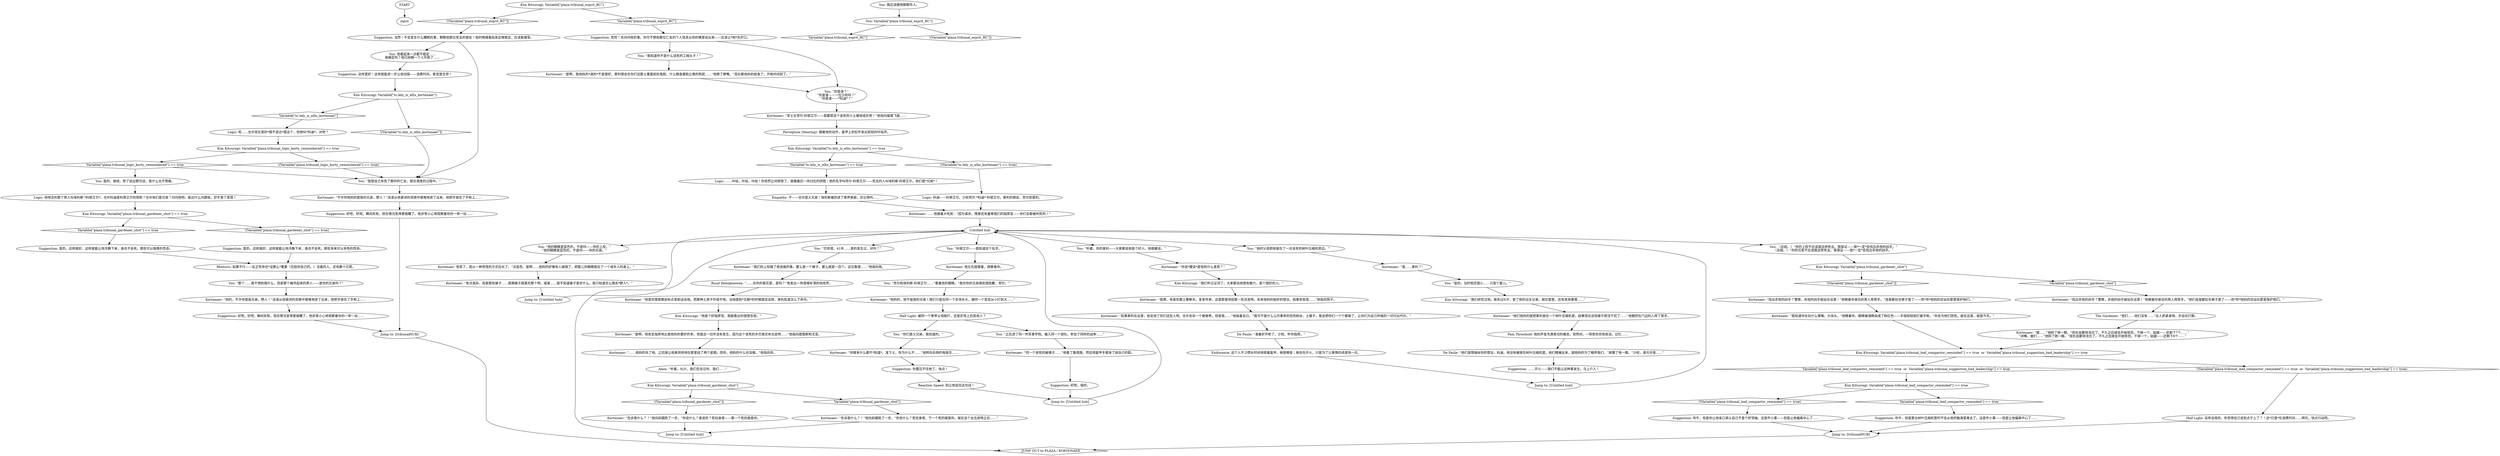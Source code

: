 # TRIBUNAL / I GOT TO KNOW THE HANGED MAN
# "Look, I've gotten to know the hanged man too a bit over the course of this investigation..."
# ==================================================
digraph G {
	  0 [label="START"];
	  1 [label="input"];
	  2 [label="You: “你是谁？”\n“你是谁——一位少校吗？”\n“你是谁——*科迪*？”"];
	  3 [label="Perception (Hearing): 随着他的动作，盔甲上的扣件发出轻轻的咔哒声。"];
	  4 [label="Kim Kitsuragi: Variable[\"plaza.tribunal_leaf_compactor_reminded\"] == true"];
	  5 [label="Variable[\"plaza.tribunal_leaf_compactor_reminded\"] == true", shape=diamond];
	  6 [label="!(Variable[\"plaza.tribunal_leaf_compactor_reminded\"] == true)", shape=diamond];
	  7 [label="Jump to: [tribunalHUB]"];
	  8 [label="Kim Kitsuragi: Variable[\"plaza.tribunal_esprit_RC\"]"];
	  9 [label="Variable[\"plaza.tribunal_esprit_RC\"]", shape=diamond];
	  10 [label="!(Variable[\"plaza.tribunal_esprit_RC\"])", shape=diamond];
	  11 [label="Kortenaer: “你说*健谈*是他妈什么意思？”"];
	  12 [label="Kortenaer: “是啊，他肯定指挥地比我他妈的要好的多。但是这一切并没有发生，因为这个该死的乡巴佬还有吉皮特……”他指向提图斯和尤金。"];
	  13 [label="Alain: “听着，伙计。我们告诉过你，我们……”"];
	  14 [label="Suggestion: 好吧，好吧。瞬间失败。现在情况变得更搞糟了。他非常小心地观察着你的一举一动……"];
	  15 [label="Suggestion: 是的。这样就好。这样就能让他冷静下来，谁也不会死。那些可以挽救的性命。"];
	  16 [label="You: “他的父母把他留在了一台该死的树叶压缩机旁边。”"];
	  17 [label="Jump to: [Untitled hub]"];
	  18 [label="Suggestion: 你要压不住他了。快点！"];
	  19 [label="You: “巴奈塔，41年……真的发生过，对吗？”"];
	  20 [label="Kortenaer: “有点诡异，但是那些婊子……我猜婊子就喜欢那个吧。或者……我不知道婊子喜欢什么。我只知道怎么残杀*野人*。”"];
	  21 [label="Kortenaer: “嘘……”他斜了她一眼。“现在血都快流光了。不久之后就会开始惊恐。干掉一个，姑娘——还剩下7个……”\n“闭嘴，娘们……”他斜了她一眼。“现在血都快流光了。不久之后就会开始惊恐。干掉一个，姑娘——还剩下6个……”"];
	  22 [label="Jump to: [tribunalHUB]"];
	  23 [label="Empathy: 不——也许是义兄弟！埃利斯被扔进了寄养家庭，还记得吗……"];
	  24 [label="De Paule: “他们是想操纵你的想法，科迪。他没有被放在树叶压缩机里。他们瞎编出来，就他妈的为了糊弄我们。”她瞥了他一眼。“少校，请允许我……”"];
	  25 [label="Logic: 呃……也许现在真的*很不适合*提这个，但他叫*科迪*，对吧？"];
	  26 [label="Kortenaer: “军士长劳尔·科顿艾尔——我要把这个该死的小土楼烧成灰烬！”他指向褴褛飞旋……"];
	  27 [label="You: （总结。）“你的上校不应该就这样死去。我保证——我*一定*会找出杀他的凶手。”\n（总结。）“你的兄弟不应该就这样死去。我保证——我*一定*会找出杀他的凶手。”"];
	  28 [label="Kortenaer: “同一个该死的破镇子……”他看了看周围，然后用盔甲手套抹了抹自己的脸。"];
	  29 [label="Kortenaer: “告诉我什么？！”他向前踉跄了一步。“你说什么？谁说的？死纹身佬——第一个死的就是你。”"];
	  30 [label="Kortenaer: “是啊，我他妈的*演的*不是很好。莱利很会在你们这群土著面前扮鬼脸。什么粮食援助之类的狗屁……”他擦了擦嘴。“现在都他妈的结束了。开枪时间到了。”"];
	  31 [label="You: “劳尔和埃利斯·科顿艾尔……”看着他的眼睛。“我对你的兄弟感到很抱歉，劳尔。”"];
	  32 [label="Kortenaer: “他们他妈的就把莱利放在一个树叶压缩机里，结果现在这些婊子把活干完了……”他朝挤在门边的人挥了挥手。"];
	  33 [label="Kim Kitsuragi: “他是个好指挥官。我能看出你很想念他。”"];
	  34 [label="Kortenaer: “不许你他妈的提我的兄弟，野人！”话语从他紧闭的双唇中艰难地迸了出来，他把手放在了手枪上……"];
	  35 [label="You: 我应该跟他聊聊吊人。"];
	  36 [label="You: Variable[\"plaza.tribunal_esprit_RC\"]"];
	  37 [label="Variable[\"plaza.tribunal_esprit_RC\"]", shape=diamond];
	  38 [label="!(Variable[\"plaza.tribunal_esprit_RC\"])", shape=diamond];
	  39 [label="Untitled hub"];
	  40 [label="De Paule: “准备好开枪了，少校。听你指挥。”"];
	  41 [label="Endurance: 这个人不习惯长时间地穿着盔甲。她很难受；她会先开火，只是为了让事情的进度快一点。"];
	  43 [label="Suggestion: 当然！不会发生什么糟糕的事。聊聊他那位死去的朋友！他的情绪看起来足够稳定，应该能接受。"];
	  44 [label="Kortenaer: “他妈的，他不是我的兄弟！我们只是在同一个农场长大，被同一个变态从小打到大……”"];
	  45 [label="Kortenaer: “如果莱利在这里，他会饶了你们这些人吧。也许会杀一个做做秀。但是我……”他指着自己。“我可不是什么公共事务的狂热粉丝，土猴子。我会把你们一个个都毙了，让你们为自己所做的一切付出代价。”"];
	  46 [label="Kortenaer: “你根本什么都不*知道*。准下士，你为什么不……”他转向右侧的电报员……"];
	  47 [label="Kortenaer: “告诉我什么？！”他向前踉跄了一步。“你说什么？死纹身佬，下一个死的就是你。就在这个女吉皮特之后……”"];
	  48 [label="You: 是的，继续。除了说出那句话，我什么也不想做。"];
	  49 [label="Suggestion: 危险！先问问他的事。你可不想他那位亡友的个人信息从你的嘴里说出来——应该让*他*先开口。"];
	  50 [label="You: “之后进了同一所军事学院。编入同一个部队。参加了同样的战争……”"];
	  51 [label="Kim Kitsuragi: “我们研究过他。联系过ICP，查了他的出生记录。就在那里，还有其他事情……”"];
	  52 [label="Pain Threshold: 他的声音充满真切的痛苦。突然间，一阵悲伤将他吞没。记忆……"];
	  53 [label="You: “他的眼睛是蓝色的，不是吗——你的上校。”\n“他的眼睛是蓝色的，不是吗——你的兄弟。”"];
	  54 [label="Suggestion: 吹牛，但是你让他亲口承认自己不是个好领袖。这是件小事——但是让他偏离中心了……"];
	  55 [label="Kim Kitsuragi: Variable[\"plaza.tribunal_logic_korty_remembered\"] == true"];
	  56 [label="Variable[\"plaza.tribunal_logic_korty_remembered\"] == true", shape=diamond];
	  57 [label="!(Variable[\"plaza.tribunal_logic_korty_remembered\"] == true)", shape=diamond];
	  58 [label="Jump to: [Untitled hub]"];
	  59 [label="Kortenaer: “我们的上校做了他该做的事。要么是一个婊子，要么就是一百个。这位鲁德……”他指向他。"];
	  60 [label="Kim Kitsuragi: Variable[\"plaza.tribunal_gardener_shot\"]"];
	  61 [label="Variable[\"plaza.tribunal_gardener_shot\"]", shape=diamond];
	  62 [label="!(Variable[\"plaza.tribunal_gardener_shot\"])", shape=diamond];
	  63 [label="Kortenaer: “我知道你在玩什么策略，大块头。”他瞪着你，眼睛被酒精染成了粉红色——手指轻轻拍打着手枪。“你会为他们而死。就在这里。就是今天。”"];
	  64 [label="You: “我想自己有些了解你的亡友，就在调查的过程中。”"];
	  65 [label="Kortenaer: “妈的，不许你提我兄弟，野人！”话语从他紧闭的双唇中艰难地迸了出来，他把手放在了手枪上……"];
	  66 [label="Logic: 科迪——科顿艾尔。少校劳尔·*科迪*·科顿艾尔。莱利的朋友。劳尔和莱利。"];
	  67 [label="You: “听着，你的莱利——大家都说他是个好人。他很健谈。”"];
	  68 [label="Kortenaer: 他笑了，脸以一种奇怪的方式拉长了。“淡蓝色，是啊……他妈的好像有人搞错了，把婴儿的眼睛放在了一个成年人的身上。”"];
	  69 [label="Suggestion: 这样更好！这样就能进一步让他动摇——浪费时间，甚至是生命！"];
	  70 [label="Reaction Speed: 别让他说完这句话！"];
	  71 [label="Suggestion: 吹牛，但是那台树叶压缩机暂时不会从他的脑海里离去了。这是件小事——但是让他偏离中心了……"];
	  72 [label="You: “我知道你不是什么该死的工贼头子！”"];
	  73 [label="Kim Kitsuragi: Variable[\"tc.lely_is_ellis_kortenaer\"] == true"];
	  74 [label="Variable[\"tc.lely_is_ellis_kortenaer\"] == true", shape=diamond];
	  75 [label="!(Variable[\"tc.lely_is_ellis_kortenaer\"] == true)", shape=diamond];
	  76 [label="Half Light: 这样没用的。你觉得自己说到点子上了？！这*只是*在浪费时间……拜托，快点行动吧。"];
	  77 [label="Suggestion: 好吧，很好。"];
	  78 [label="Kim Kitsuragi: Variable[\"plaza.tribunal_gardener_shot\"] == true"];
	  79 [label="Variable[\"plaza.tribunal_gardener_shot\"] == true", shape=diamond];
	  80 [label="!(Variable[\"plaza.tribunal_gardener_shot\"] == true)", shape=diamond];
	  81 [label="Logic: ……咔哒，咔哒，咔哒！你突然之间顿悟了，就像最后一块归位的拼图：他的名字叫劳尔·科顿艾尔——死去的人叫埃利斯·科顿艾尔。他们是*兄弟*！"];
	  82 [label="Kortenaer: “谁……莱利？”"];
	  83 [label="Kortenaer: “……他妈的杀了他。之后就让他臭烘烘地在那里挂了两个星期。而你，他妈的什么也没做。”他指向你。"];
	  84 [label="Kortenaer: “找出杀他的凶手？警察，杀他的凶手就站在这里！”他朝着你身后的男人挥挥手。“连屎都拉在裤子里了——而*你*他妈的还站在那里保护他们。”"];
	  85 [label="Kim Kitsuragi: Variable[\"plaza.tribunal_gardener_shot\"]"];
	  86 [label="Variable[\"plaza.tribunal_gardener_shot\"]", shape=diamond];
	  87 [label="!(Variable[\"plaza.tribunal_gardener_shot\"])", shape=diamond];
	  88 [label="You: “科顿艾尔——我知道这个名字。”"];
	  89 [label="You: “你们是义兄弟。我知道的。”"];
	  90 [label="You: “是的。当时他还很小……只是个婴儿。”"];
	  91 [label="Kim Kitsuragi: Variable[\"tc.lely_is_ellis_kortenaer\"]"];
	  92 [label="Variable[\"tc.lely_is_ellis_kortenaer\"]", shape=diamond];
	  93 [label="!(Variable[\"tc.lely_is_ellis_kortenaer\"])", shape=diamond];
	  94 [label="Logic: 他悼念的那个男人叫埃利斯·*科顿艾尔*。也许科迪是科顿艾尔的简称？也许他们是兄弟？问问他吧。能出什么问题呢。好歹是个发现！"];
	  95 [label="Half Light: 被同一个寄养父母殴打，还是农场上的其他人？"];
	  96 [label="Kim Kitsuragi: “我们听过证词了。大家都说他很有魅力，是个很好的人。”"];
	  97 [label="Kortenaer: “是啊，他喜欢跟土著聊天。发发传单，这里那里地招惹一些吉皮特。本来他妈的挺好的想法，结果却变成……”他指向院子。"];
	  98 [label="Kortenaer: “他喜欢随意朝坐标点发射迫击炮。把那种土房子炸成平地。当他感到*无聊*的时候就会这样。莱利知道怎么下命令。”"];
	  99 [label="Ruud Hoenkloewen: “……在你的菊花里，是吗？”他发出一阵很难听清的咕哝声。"];
	  100 [label="Kortenaer: “找出杀他的凶手？警察，杀他的凶手就站在这里！”他朝着你身后的男人挥挥手。“他们连屎都拉在裤子里了——而*你*他妈的还站在那里保护他们。”"];
	  101 [label="Kortenaer: ……他接着大吼到：“因为谋杀，残害还有羞辱我们的指挥官——你们全都被判死刑！”"];
	  102 [label="Rhetoric: 如果不行——反正性命也*没那么*重要（包括你自己的。）活着的人，还有数十亿呢。"];
	  103 [label="Suggestion: 好吧，好吧。瞬间失败。现在情况变得更搞糟了。他非常小心地观察着你的一举一动……"];
	  104 [label="Kortenaer: 他左右摇摆着，探察着你。"];
	  105 [label="Suggestion: ……开火——我们不能让这种事发生。马上介入！"];
	  106 [label="Kim Kitsuragi: Variable[\"plaza.tribunal_leaf_compactor_reminded\"] == true  or  Variable[\"plaza.tribunal_suggestion_bad_leadership\"] == true"];
	  107 [label="Variable[\"plaza.tribunal_leaf_compactor_reminded\"] == true  or  Variable[\"plaza.tribunal_suggestion_bad_leadership\"] == true", shape=diamond];
	  108 [label="!(Variable[\"plaza.tribunal_leaf_compactor_reminded\"] == true  or  Variable[\"plaza.tribunal_suggestion_bad_leadership\"] == true)", shape=diamond];
	  109 [label="You: “那个……我不想刺探什么，但是那个被吊起来的男人——是你的兄弟吗？”"];
	  110 [label="Suggestion: 是的。这样就好。这样就能让他冷静下来，谁也不会死。那些本来可以幸免的性命。"];
	  111 [label="Jump to: [Untitled hub]"];
	  112 [label="Jump to: [Untitled hub]"];
	  113 [label="The Gardener: “他们……他们没有……”女人抓紧身侧，牙齿在打颤。"];
	  114 [label="You: 他看起来一点都不稳定……\n我确定吗？他已经朝一个人开枪了……"];
	  5370183 [label="JUMP OUT to PLAZA / KORTENAER", shape=diamond];
	  0 -> 1
	  2 -> 26
	  3 -> 73
	  4 -> 5
	  4 -> 6
	  5 -> 71
	  6 -> 54
	  7 -> 5370183
	  8 -> 9
	  8 -> 10
	  9 -> 49
	  10 -> 43
	  11 -> 96
	  12 -> 83
	  13 -> 85
	  14 -> 22
	  15 -> 102
	  16 -> 82
	  17 -> 39
	  18 -> 70
	  19 -> 59
	  20 -> 112
	  21 -> 106
	  22 -> 5370183
	  23 -> 101
	  24 -> 105
	  25 -> 55
	  26 -> 3
	  27 -> 60
	  28 -> 77
	  29 -> 111
	  30 -> 2
	  31 -> 44
	  32 -> 52
	  33 -> 12
	  34 -> 14
	  35 -> 36
	  36 -> 37
	  36 -> 38
	  39 -> 67
	  39 -> 16
	  39 -> 19
	  39 -> 53
	  39 -> 88
	  39 -> 27
	  40 -> 41
	  41 -> 17
	  43 -> 64
	  43 -> 114
	  44 -> 95
	  45 -> 40
	  46 -> 18
	  47 -> 111
	  48 -> 94
	  49 -> 72
	  49 -> 2
	  50 -> 28
	  51 -> 32
	  52 -> 24
	  53 -> 68
	  54 -> 7
	  55 -> 56
	  55 -> 57
	  56 -> 48
	  56 -> 64
	  57 -> 64
	  58 -> 39
	  59 -> 99
	  60 -> 61
	  60 -> 62
	  61 -> 100
	  62 -> 84
	  63 -> 106
	  64 -> 34
	  65 -> 103
	  66 -> 101
	  67 -> 11
	  68 -> 20
	  69 -> 91
	  70 -> 58
	  71 -> 7
	  72 -> 30
	  73 -> 74
	  73 -> 75
	  74 -> 81
	  75 -> 66
	  76 -> 7
	  77 -> 58
	  78 -> 80
	  78 -> 79
	  79 -> 15
	  80 -> 110
	  81 -> 23
	  82 -> 90
	  83 -> 13
	  84 -> 63
	  85 -> 86
	  85 -> 87
	  86 -> 47
	  87 -> 29
	  88 -> 104
	  89 -> 46
	  90 -> 51
	  91 -> 92
	  91 -> 93
	  92 -> 25
	  93 -> 64
	  94 -> 78
	  95 -> 89
	  95 -> 50
	  96 -> 97
	  97 -> 45
	  98 -> 33
	  99 -> 98
	  100 -> 113
	  101 -> 39
	  102 -> 109
	  103 -> 22
	  104 -> 31
	  105 -> 17
	  106 -> 107
	  106 -> 108
	  107 -> 4
	  108 -> 76
	  109 -> 65
	  110 -> 102
	  111 -> 39
	  112 -> 39
	  113 -> 21
	  114 -> 69
}

